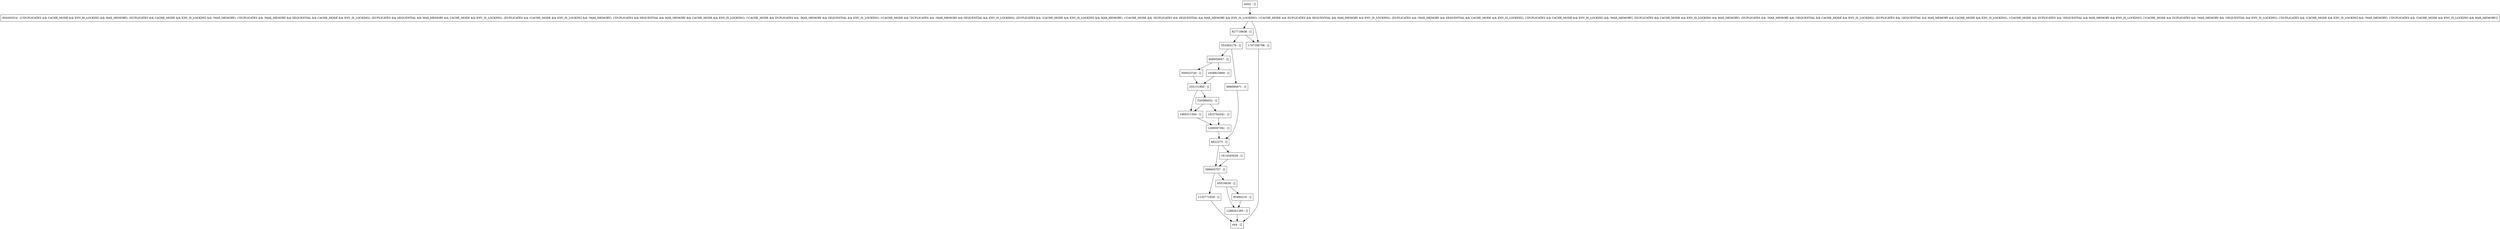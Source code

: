 digraph performCacheModeEviction {
node [shape=record];
1269597281 [label="1269597281 - []"];
520588552 [label="520588552 - []"];
1960311564 [label="1960311564 - []"];
1823764341 [label="1823764341 - []"];
589605707 [label="589605707 - []"];
827718836 [label="827718836 - []"];
950293524 [label="950293524 - [(!DUPLICATES && CACHE_MODE && ENV_IS_LOCKING && MAX_MEMORY), (DUPLICATES && CACHE_MODE && ENV_IS_LOCKING && !MAX_MEMORY), (!DUPLICATES && !MAX_MEMORY && SEQUENTIAL && CACHE_MODE && ENV_IS_LOCKING), (DUPLICATES && SEQUENTIAL && MAX_MEMORY && CACHE_MODE && ENV_IS_LOCKING), (DUPLICATES && !CACHE_MODE && ENV_IS_LOCKING && !MAX_MEMORY), (!DUPLICATES && SEQUENTIAL && MAX_MEMORY && CACHE_MODE && ENV_IS_LOCKING), (!CACHE_MODE && DUPLICATES && !MAX_MEMORY && SEQUENTIAL && ENV_IS_LOCKING), (!CACHE_MODE && !DUPLICATES && !MAX_MEMORY && SEQUENTIAL && ENV_IS_LOCKING), (DUPLICATES && !CACHE_MODE && ENV_IS_LOCKING && MAX_MEMORY), (!CACHE_MODE && !DUPLICATES && SEQUENTIAL && MAX_MEMORY && ENV_IS_LOCKING), (!CACHE_MODE && DUPLICATES && SEQUENTIAL && MAX_MEMORY && ENV_IS_LOCKING), (DUPLICATES && !MAX_MEMORY && SEQUENTIAL && CACHE_MODE && ENV_IS_LOCKING), (!DUPLICATES && CACHE_MODE && ENV_IS_LOCKING && !MAX_MEMORY), (DUPLICATES && CACHE_MODE && ENV_IS_LOCKING && MAX_MEMORY), (DUPLICATES && !MAX_MEMORY && !SEQUENTIAL && CACHE_MODE && ENV_IS_LOCKING), (DUPLICATES && !SEQUENTIAL && MAX_MEMORY && CACHE_MODE && ENV_IS_LOCKING), (!CACHE_MODE && DUPLICATES && !SEQUENTIAL && MAX_MEMORY && ENV_IS_LOCKING), (!CACHE_MODE && DUPLICATES && !MAX_MEMORY && !SEQUENTIAL && ENV_IS_LOCKING), (!DUPLICATES && !CACHE_MODE && ENV_IS_LOCKING && !MAX_MEMORY), (!DUPLICATES && !CACHE_MODE && ENV_IS_LOCKING && MAX_MEMORY)]"];
1288261283 [label="1288261283 - []"];
553383176 [label="553383176 - []"];
608954947 [label="608954947 - []"];
entry [label="entry - []"];
exit [label="exit - []"];
255131995 [label="255131995 - []"];
1814345629 [label="1814345629 - []"];
500023740 [label="500023740 - []"];
1132771828 [label="1132771828 - []"];
6822275 [label="6822275 - []"];
65016838 [label="65016838 - []"];
988090871 [label="988090871 - []"];
85494210 [label="85494210 - []"];
1747306798 [label="1747306798 - []"];
1658923869 [label="1658923869 - []"];
entry;
exit;
1269597281 -> 6822275;
520588552 -> 1960311564;
520588552 -> 1823764341;
1960311564 -> 1269597281;
1823764341 -> 1269597281;
589605707 -> 1132771828;
589605707 -> 65016838;
827718836 -> 1747306798;
827718836 -> 553383176;
950293524 -> 827718836;
950293524 -> 1747306798;
1288261283 -> exit;
553383176 -> 988090871;
553383176 -> 608954947;
608954947 -> 500023740;
608954947 -> 1658923869;
entry -> 950293524;
255131995 -> 520588552;
255131995 -> 1960311564;
1814345629 -> 589605707;
500023740 -> 255131995;
1132771828 -> exit;
6822275 -> 1814345629;
6822275 -> 589605707;
65016838 -> 85494210;
65016838 -> 1288261283;
988090871 -> 6822275;
85494210 -> 1288261283;
1747306798 -> exit;
1658923869 -> 255131995;
}
